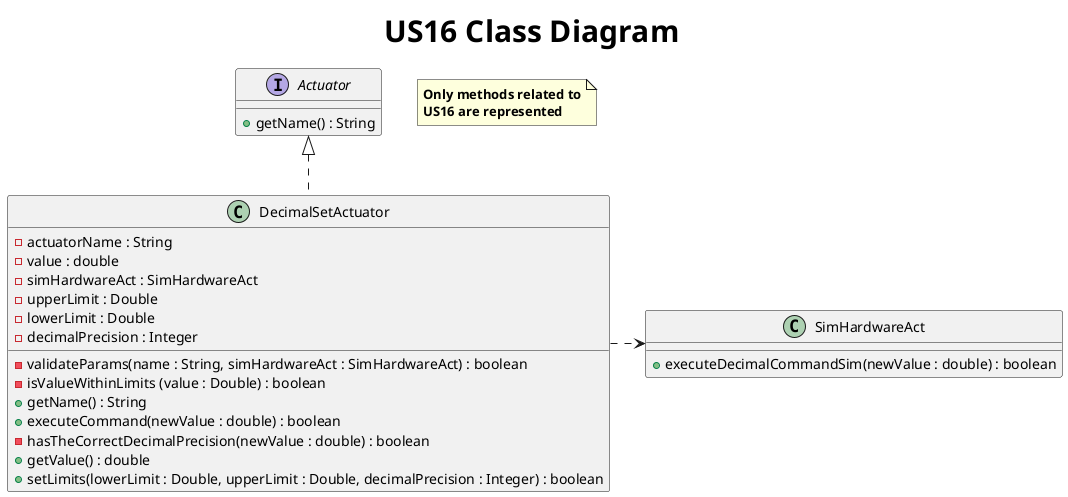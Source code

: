 @startuml
title <size: 30> US16 Class Diagram

note "<b>Only methods related to\n<b>US16 are represented" as 1
interface Actuator {
    + getName() : String
}

class DecimalSetActuator{
    - actuatorName : String
    - value : double
    - simHardwareAct : SimHardwareAct
    - upperLimit : Double
    - lowerLimit : Double
    - decimalPrecision : Integer

    - validateParams(name : String, simHardwareAct : SimHardwareAct) : boolean
    - isValueWithinLimits (value : Double) : boolean
    + getName() : String
    + executeCommand(newValue : double) : boolean
    - hasTheCorrectDecimalPrecision(newValue : double) : boolean
    + getValue() : double
    + setLimits(lowerLimit : Double, upperLimit : Double, decimalPrecision : Integer) : boolean
}

class SimHardwareAct {
    + executeDecimalCommandSim(newValue : double) : boolean
}

Actuator <|.. DecimalSetActuator
DecimalSetActuator .right.> SimHardwareAct
@enduml